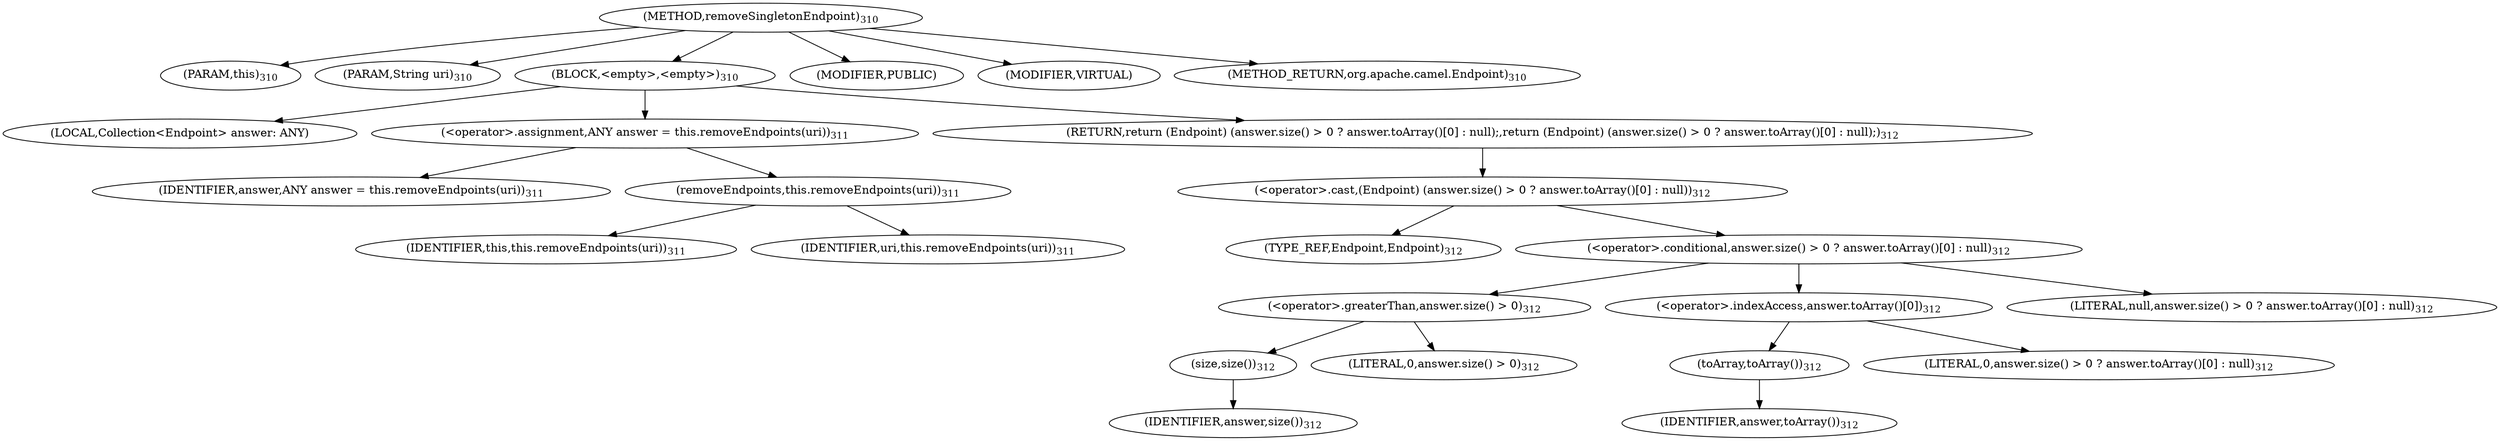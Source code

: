 digraph "removeSingletonEndpoint" {  
"1024" [label = <(METHOD,removeSingletonEndpoint)<SUB>310</SUB>> ]
"42" [label = <(PARAM,this)<SUB>310</SUB>> ]
"1025" [label = <(PARAM,String uri)<SUB>310</SUB>> ]
"1026" [label = <(BLOCK,&lt;empty&gt;,&lt;empty&gt;)<SUB>310</SUB>> ]
"1027" [label = <(LOCAL,Collection&lt;Endpoint&gt; answer: ANY)> ]
"1028" [label = <(&lt;operator&gt;.assignment,ANY answer = this.removeEndpoints(uri))<SUB>311</SUB>> ]
"1029" [label = <(IDENTIFIER,answer,ANY answer = this.removeEndpoints(uri))<SUB>311</SUB>> ]
"1030" [label = <(removeEndpoints,this.removeEndpoints(uri))<SUB>311</SUB>> ]
"41" [label = <(IDENTIFIER,this,this.removeEndpoints(uri))<SUB>311</SUB>> ]
"1031" [label = <(IDENTIFIER,uri,this.removeEndpoints(uri))<SUB>311</SUB>> ]
"1032" [label = <(RETURN,return (Endpoint) (answer.size() &gt; 0 ? answer.toArray()[0] : null);,return (Endpoint) (answer.size() &gt; 0 ? answer.toArray()[0] : null);)<SUB>312</SUB>> ]
"1033" [label = <(&lt;operator&gt;.cast,(Endpoint) (answer.size() &gt; 0 ? answer.toArray()[0] : null))<SUB>312</SUB>> ]
"1034" [label = <(TYPE_REF,Endpoint,Endpoint)<SUB>312</SUB>> ]
"1035" [label = <(&lt;operator&gt;.conditional,answer.size() &gt; 0 ? answer.toArray()[0] : null)<SUB>312</SUB>> ]
"1036" [label = <(&lt;operator&gt;.greaterThan,answer.size() &gt; 0)<SUB>312</SUB>> ]
"1037" [label = <(size,size())<SUB>312</SUB>> ]
"1038" [label = <(IDENTIFIER,answer,size())<SUB>312</SUB>> ]
"1039" [label = <(LITERAL,0,answer.size() &gt; 0)<SUB>312</SUB>> ]
"1040" [label = <(&lt;operator&gt;.indexAccess,answer.toArray()[0])<SUB>312</SUB>> ]
"1041" [label = <(toArray,toArray())<SUB>312</SUB>> ]
"1042" [label = <(IDENTIFIER,answer,toArray())<SUB>312</SUB>> ]
"1043" [label = <(LITERAL,0,answer.size() &gt; 0 ? answer.toArray()[0] : null)<SUB>312</SUB>> ]
"1044" [label = <(LITERAL,null,answer.size() &gt; 0 ? answer.toArray()[0] : null)<SUB>312</SUB>> ]
"1045" [label = <(MODIFIER,PUBLIC)> ]
"1046" [label = <(MODIFIER,VIRTUAL)> ]
"1047" [label = <(METHOD_RETURN,org.apache.camel.Endpoint)<SUB>310</SUB>> ]
  "1024" -> "42" 
  "1024" -> "1025" 
  "1024" -> "1026" 
  "1024" -> "1045" 
  "1024" -> "1046" 
  "1024" -> "1047" 
  "1026" -> "1027" 
  "1026" -> "1028" 
  "1026" -> "1032" 
  "1028" -> "1029" 
  "1028" -> "1030" 
  "1030" -> "41" 
  "1030" -> "1031" 
  "1032" -> "1033" 
  "1033" -> "1034" 
  "1033" -> "1035" 
  "1035" -> "1036" 
  "1035" -> "1040" 
  "1035" -> "1044" 
  "1036" -> "1037" 
  "1036" -> "1039" 
  "1037" -> "1038" 
  "1040" -> "1041" 
  "1040" -> "1043" 
  "1041" -> "1042" 
}
